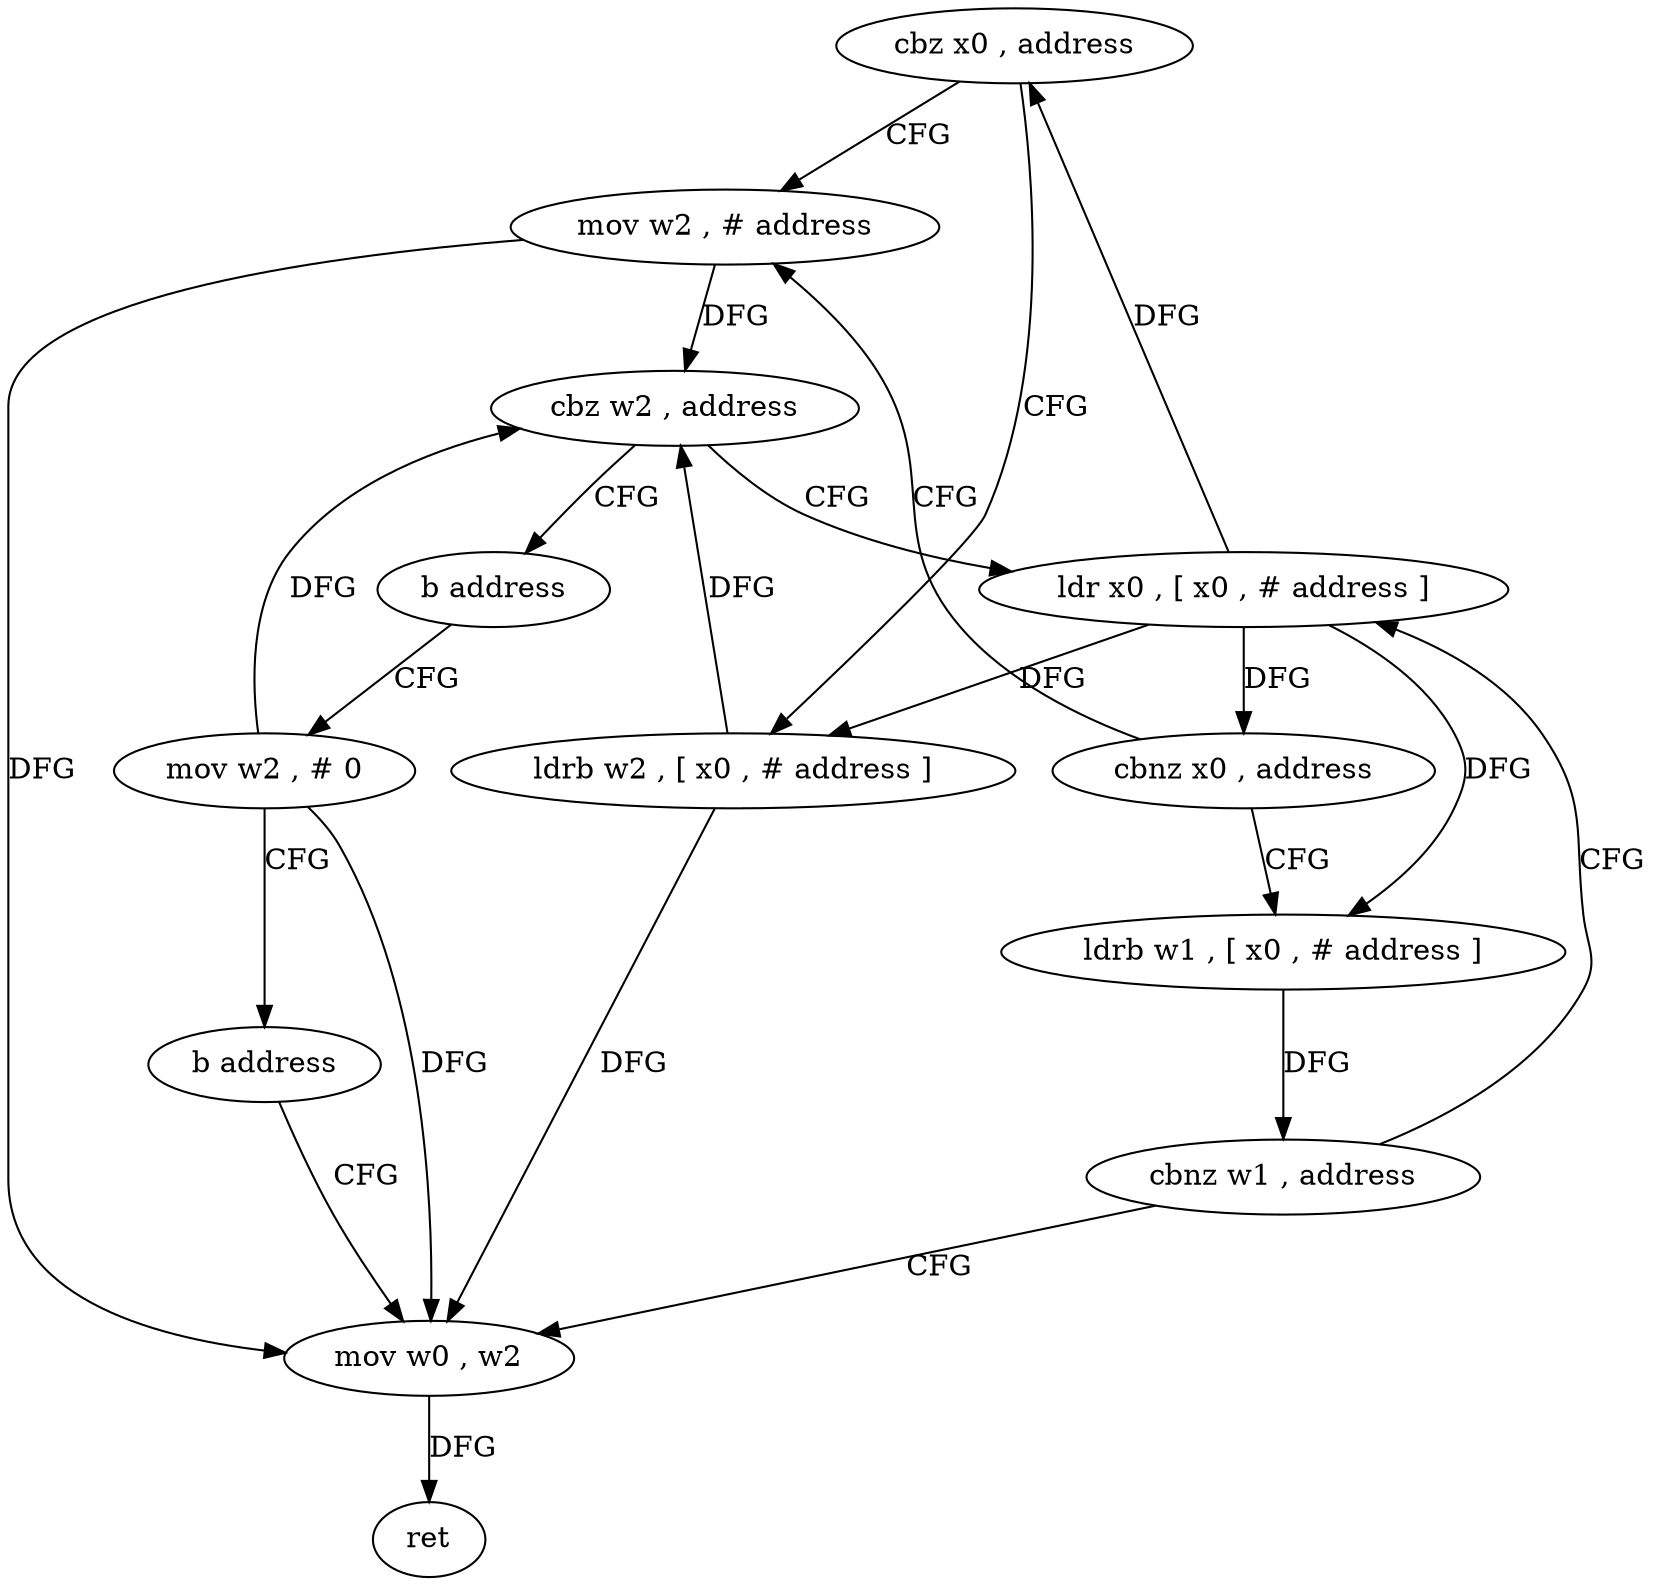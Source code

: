 digraph "func" {
"4234120" [label = "cbz x0 , address" ]
"4234152" [label = "mov w2 , # address" ]
"4234124" [label = "ldrb w2 , [ x0 , # address ]" ]
"4234156" [label = "mov w0 , w2" ]
"4234128" [label = "cbz w2 , address" ]
"4234144" [label = "ldr x0 , [ x0 , # address ]" ]
"4234132" [label = "b address" ]
"4234148" [label = "cbnz x0 , address" ]
"4234136" [label = "ldrb w1 , [ x0 , # address ]" ]
"4234164" [label = "mov w2 , # 0" ]
"4234140" [label = "cbnz w1 , address" ]
"4234168" [label = "b address" ]
"4234160" [label = "ret" ]
"4234120" -> "4234152" [ label = "CFG" ]
"4234120" -> "4234124" [ label = "CFG" ]
"4234152" -> "4234156" [ label = "DFG" ]
"4234152" -> "4234128" [ label = "DFG" ]
"4234124" -> "4234128" [ label = "DFG" ]
"4234124" -> "4234156" [ label = "DFG" ]
"4234156" -> "4234160" [ label = "DFG" ]
"4234128" -> "4234144" [ label = "CFG" ]
"4234128" -> "4234132" [ label = "CFG" ]
"4234144" -> "4234148" [ label = "DFG" ]
"4234144" -> "4234120" [ label = "DFG" ]
"4234144" -> "4234124" [ label = "DFG" ]
"4234144" -> "4234136" [ label = "DFG" ]
"4234132" -> "4234164" [ label = "CFG" ]
"4234148" -> "4234136" [ label = "CFG" ]
"4234148" -> "4234152" [ label = "CFG" ]
"4234136" -> "4234140" [ label = "DFG" ]
"4234164" -> "4234168" [ label = "CFG" ]
"4234164" -> "4234128" [ label = "DFG" ]
"4234164" -> "4234156" [ label = "DFG" ]
"4234140" -> "4234156" [ label = "CFG" ]
"4234140" -> "4234144" [ label = "CFG" ]
"4234168" -> "4234156" [ label = "CFG" ]
}
